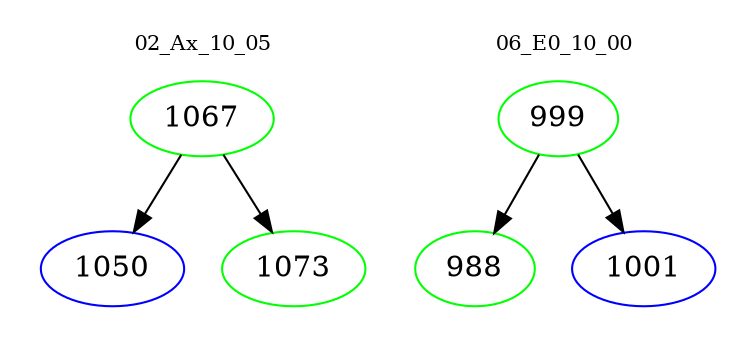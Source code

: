 digraph{
subgraph cluster_0 {
color = white
label = "02_Ax_10_05";
fontsize=10;
T0_1067 [label="1067", color="green"]
T0_1067 -> T0_1050 [color="black"]
T0_1050 [label="1050", color="blue"]
T0_1067 -> T0_1073 [color="black"]
T0_1073 [label="1073", color="green"]
}
subgraph cluster_1 {
color = white
label = "06_E0_10_00";
fontsize=10;
T1_999 [label="999", color="green"]
T1_999 -> T1_988 [color="black"]
T1_988 [label="988", color="green"]
T1_999 -> T1_1001 [color="black"]
T1_1001 [label="1001", color="blue"]
}
}
